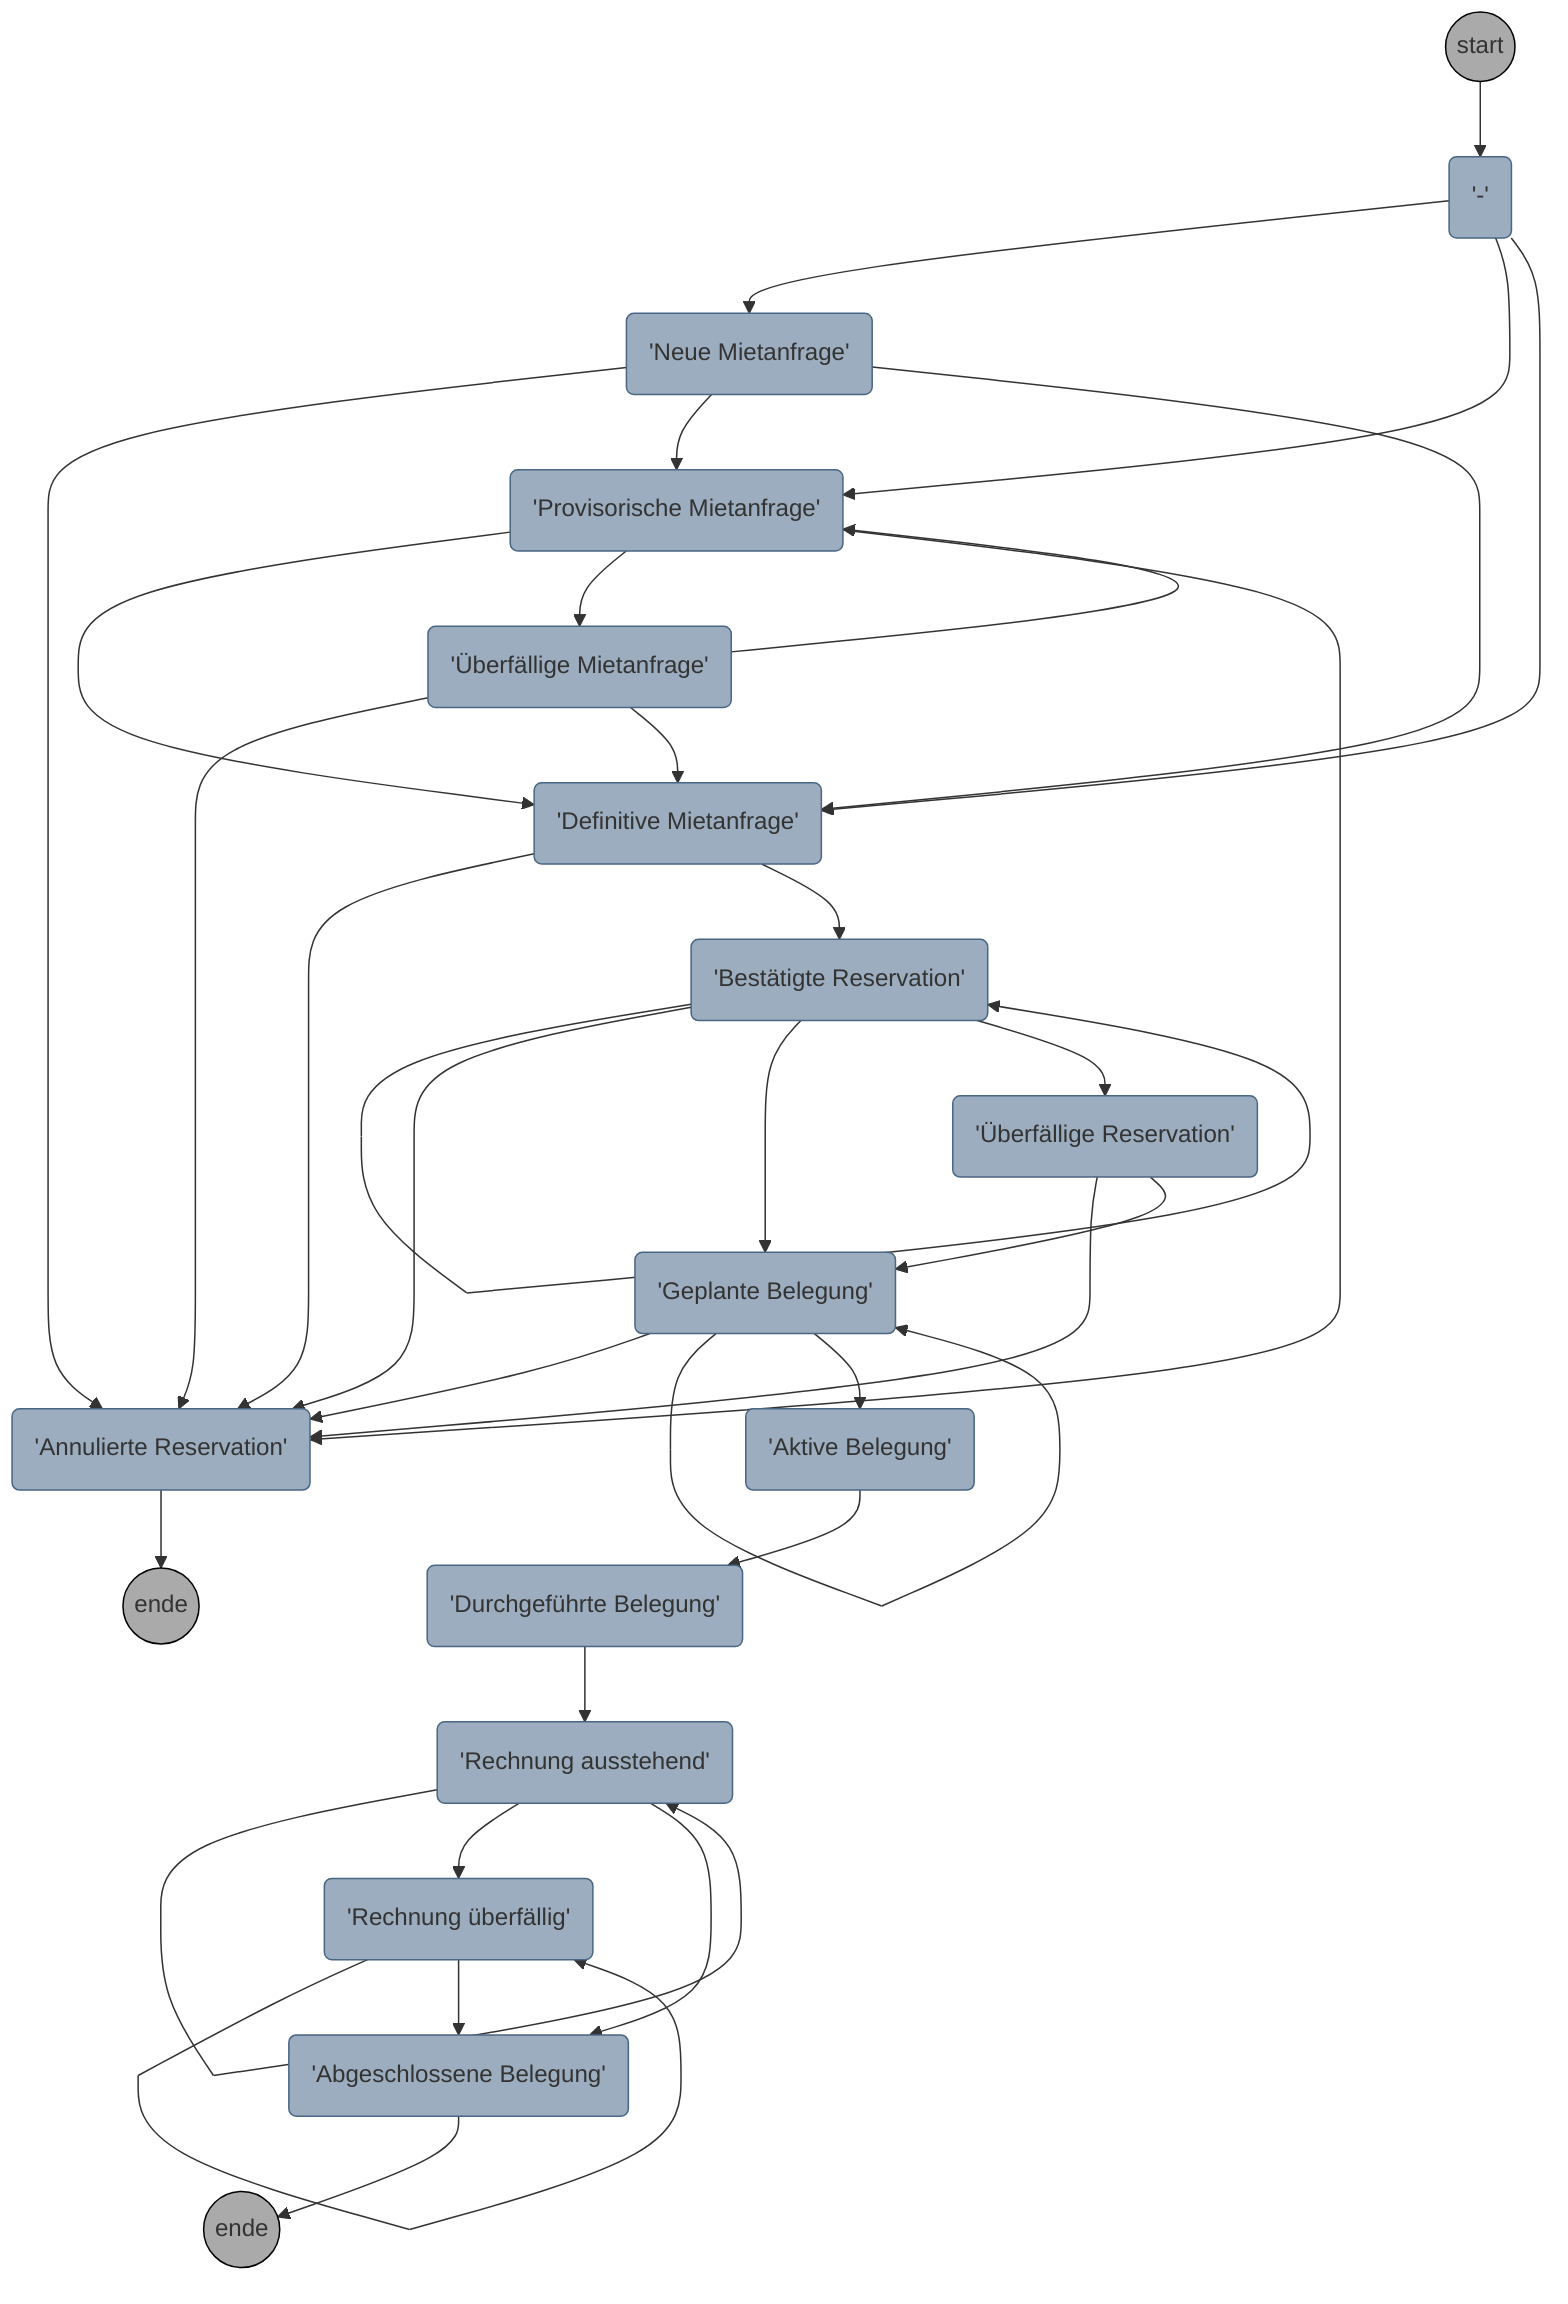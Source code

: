 %% Generated with bin/rails docs:generate_state_machine_diagram
graph TD;

%% States
initial('-')
new_request('Neue Mietanfrage')
provisional_request('Provisorische Mietanfrage')
definitive_request('Definitive Mietanfrage')
overdue_request('Überfällige Mietanfrage')
cancelled('Annulierte Reservation')
confirmed('Bestätigte Reservation')
upcoming('Geplante Belegung')
overdue('Überfällige Reservation')
active('Aktive Belegung')
past('Durchgeführte Belegung')
payment_due('Rechnung ausstehend')
payment_overdue('Rechnung überfällig')
completed('Abgeschlossene Belegung')
initial('-')

%% Additional Helpers
start((start))
end1((ende))
end2((ende))
start-->initial
cancelled-->end1
completed-->end2

%% Transitions
initial-->new_request
initial-->provisional_request
initial-->definitive_request
overdue_request-->cancelled
overdue_request-->definitive_request
overdue_request-->provisional_request
new_request-->cancelled
new_request-->provisional_request
new_request-->definitive_request
provisional_request-->definitive_request
provisional_request-->overdue_request
provisional_request-->cancelled
definitive_request-->cancelled
definitive_request-->confirmed
confirmed-->confirmed
confirmed-->cancelled
confirmed-->upcoming
confirmed-->overdue
overdue-->cancelled
overdue-->upcoming
upcoming-->cancelled
upcoming-->upcoming
upcoming-->active
active-->past
past-->payment_due
payment_due-->payment_due
payment_due-->payment_overdue
payment_due-->completed
payment_overdue-->payment_overdue
payment_overdue-->completed

%% Styles
style start fill:#aaa,stroke:#000;
style end1  fill:#aaa,stroke:#000;
style end2  fill:#aaa,stroke:#000;

style initial fill:#9CADBF,stroke:#496684
style new_request fill:#9CADBF,stroke:#496684
style provisional_request fill:#9CADBF,stroke:#496684
style definitive_request fill:#9CADBF,stroke:#496684
style overdue_request fill:#9CADBF,stroke:#496684
style cancelled fill:#9CADBF,stroke:#496684
style confirmed fill:#9CADBF,stroke:#496684
style upcoming fill:#9CADBF,stroke:#496684
style overdue fill:#9CADBF,stroke:#496684
style active fill:#9CADBF,stroke:#496684
style past fill:#9CADBF,stroke:#496684
style payment_due fill:#9CADBF,stroke:#496684
style payment_overdue fill:#9CADBF,stroke:#496684
style completed fill:#9CADBF,stroke:#496684
style initial fill:#9CADBF,stroke:#496684